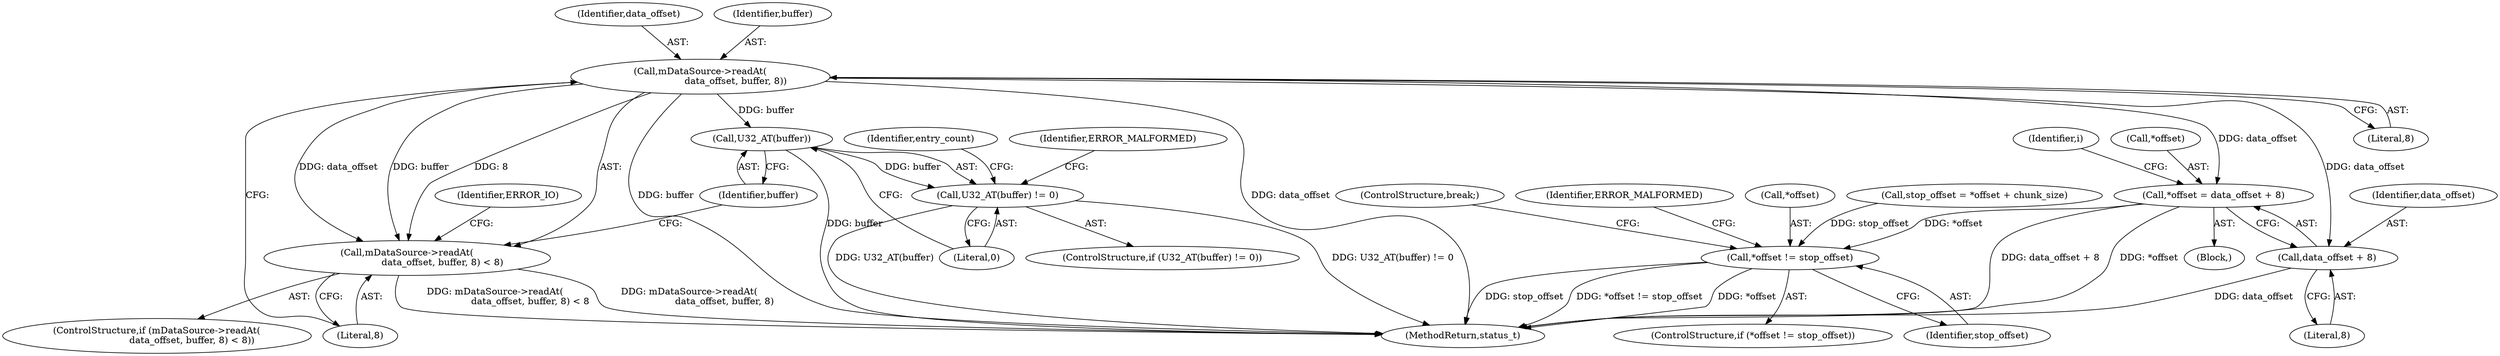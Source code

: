 digraph "0_Android_e7142a0703bc93f75e213e96ebc19000022afed9@API" {
"1001450" [label="(Call,mDataSource->readAt(\n                        data_offset, buffer, 8))"];
"1001449" [label="(Call,mDataSource->readAt(\n                        data_offset, buffer, 8) < 8)"];
"1001460" [label="(Call,U32_AT(buffer))"];
"1001459" [label="(Call,U32_AT(buffer) != 0)"];
"1001517" [label="(Call,*offset = data_offset + 8)"];
"1001550" [label="(Call,*offset != stop_offset)"];
"1001520" [label="(Call,data_offset + 8)"];
"1001465" [label="(Identifier,ERROR_MALFORMED)"];
"1001450" [label="(Call,mDataSource->readAt(\n                        data_offset, buffer, 8))"];
"1001468" [label="(Identifier,entry_count)"];
"1001454" [label="(Literal,8)"];
"1001429" [label="(Block,)"];
"1001550" [label="(Call,*offset != stop_offset)"];
"1001520" [label="(Call,data_offset + 8)"];
"1001557" [label="(ControlStructure,break;)"];
"1001462" [label="(Literal,0)"];
"1001458" [label="(ControlStructure,if (U32_AT(buffer) != 0))"];
"1001556" [label="(Identifier,ERROR_MALFORMED)"];
"1001551" [label="(Call,*offset)"];
"1001460" [label="(Call,U32_AT(buffer))"];
"1001521" [label="(Identifier,data_offset)"];
"1001448" [label="(ControlStructure,if (mDataSource->readAt(\n                        data_offset, buffer, 8) < 8))"];
"1001461" [label="(Identifier,buffer)"];
"1001511" [label="(Call,stop_offset = *offset + chunk_size)"];
"1001553" [label="(Identifier,stop_offset)"];
"1001453" [label="(Literal,8)"];
"1001517" [label="(Call,*offset = data_offset + 8)"];
"1003275" [label="(MethodReturn,status_t)"];
"1001522" [label="(Literal,8)"];
"1001451" [label="(Identifier,data_offset)"];
"1001549" [label="(ControlStructure,if (*offset != stop_offset))"];
"1001452" [label="(Identifier,buffer)"];
"1001526" [label="(Identifier,i)"];
"1001459" [label="(Call,U32_AT(buffer) != 0)"];
"1001449" [label="(Call,mDataSource->readAt(\n                        data_offset, buffer, 8) < 8)"];
"1001457" [label="(Identifier,ERROR_IO)"];
"1001518" [label="(Call,*offset)"];
"1001450" -> "1001449"  [label="AST: "];
"1001450" -> "1001453"  [label="CFG: "];
"1001451" -> "1001450"  [label="AST: "];
"1001452" -> "1001450"  [label="AST: "];
"1001453" -> "1001450"  [label="AST: "];
"1001454" -> "1001450"  [label="CFG: "];
"1001450" -> "1003275"  [label="DDG: buffer"];
"1001450" -> "1003275"  [label="DDG: data_offset"];
"1001450" -> "1001449"  [label="DDG: data_offset"];
"1001450" -> "1001449"  [label="DDG: buffer"];
"1001450" -> "1001449"  [label="DDG: 8"];
"1001450" -> "1001460"  [label="DDG: buffer"];
"1001450" -> "1001517"  [label="DDG: data_offset"];
"1001450" -> "1001520"  [label="DDG: data_offset"];
"1001449" -> "1001448"  [label="AST: "];
"1001449" -> "1001454"  [label="CFG: "];
"1001454" -> "1001449"  [label="AST: "];
"1001457" -> "1001449"  [label="CFG: "];
"1001461" -> "1001449"  [label="CFG: "];
"1001449" -> "1003275"  [label="DDG: mDataSource->readAt(\n                        data_offset, buffer, 8) < 8"];
"1001449" -> "1003275"  [label="DDG: mDataSource->readAt(\n                        data_offset, buffer, 8)"];
"1001460" -> "1001459"  [label="AST: "];
"1001460" -> "1001461"  [label="CFG: "];
"1001461" -> "1001460"  [label="AST: "];
"1001462" -> "1001460"  [label="CFG: "];
"1001460" -> "1003275"  [label="DDG: buffer"];
"1001460" -> "1001459"  [label="DDG: buffer"];
"1001459" -> "1001458"  [label="AST: "];
"1001459" -> "1001462"  [label="CFG: "];
"1001462" -> "1001459"  [label="AST: "];
"1001465" -> "1001459"  [label="CFG: "];
"1001468" -> "1001459"  [label="CFG: "];
"1001459" -> "1003275"  [label="DDG: U32_AT(buffer)"];
"1001459" -> "1003275"  [label="DDG: U32_AT(buffer) != 0"];
"1001517" -> "1001429"  [label="AST: "];
"1001517" -> "1001520"  [label="CFG: "];
"1001518" -> "1001517"  [label="AST: "];
"1001520" -> "1001517"  [label="AST: "];
"1001526" -> "1001517"  [label="CFG: "];
"1001517" -> "1003275"  [label="DDG: data_offset + 8"];
"1001517" -> "1003275"  [label="DDG: *offset"];
"1001517" -> "1001550"  [label="DDG: *offset"];
"1001550" -> "1001549"  [label="AST: "];
"1001550" -> "1001553"  [label="CFG: "];
"1001551" -> "1001550"  [label="AST: "];
"1001553" -> "1001550"  [label="AST: "];
"1001556" -> "1001550"  [label="CFG: "];
"1001557" -> "1001550"  [label="CFG: "];
"1001550" -> "1003275"  [label="DDG: *offset"];
"1001550" -> "1003275"  [label="DDG: stop_offset"];
"1001550" -> "1003275"  [label="DDG: *offset != stop_offset"];
"1001511" -> "1001550"  [label="DDG: stop_offset"];
"1001520" -> "1001522"  [label="CFG: "];
"1001521" -> "1001520"  [label="AST: "];
"1001522" -> "1001520"  [label="AST: "];
"1001520" -> "1003275"  [label="DDG: data_offset"];
}
